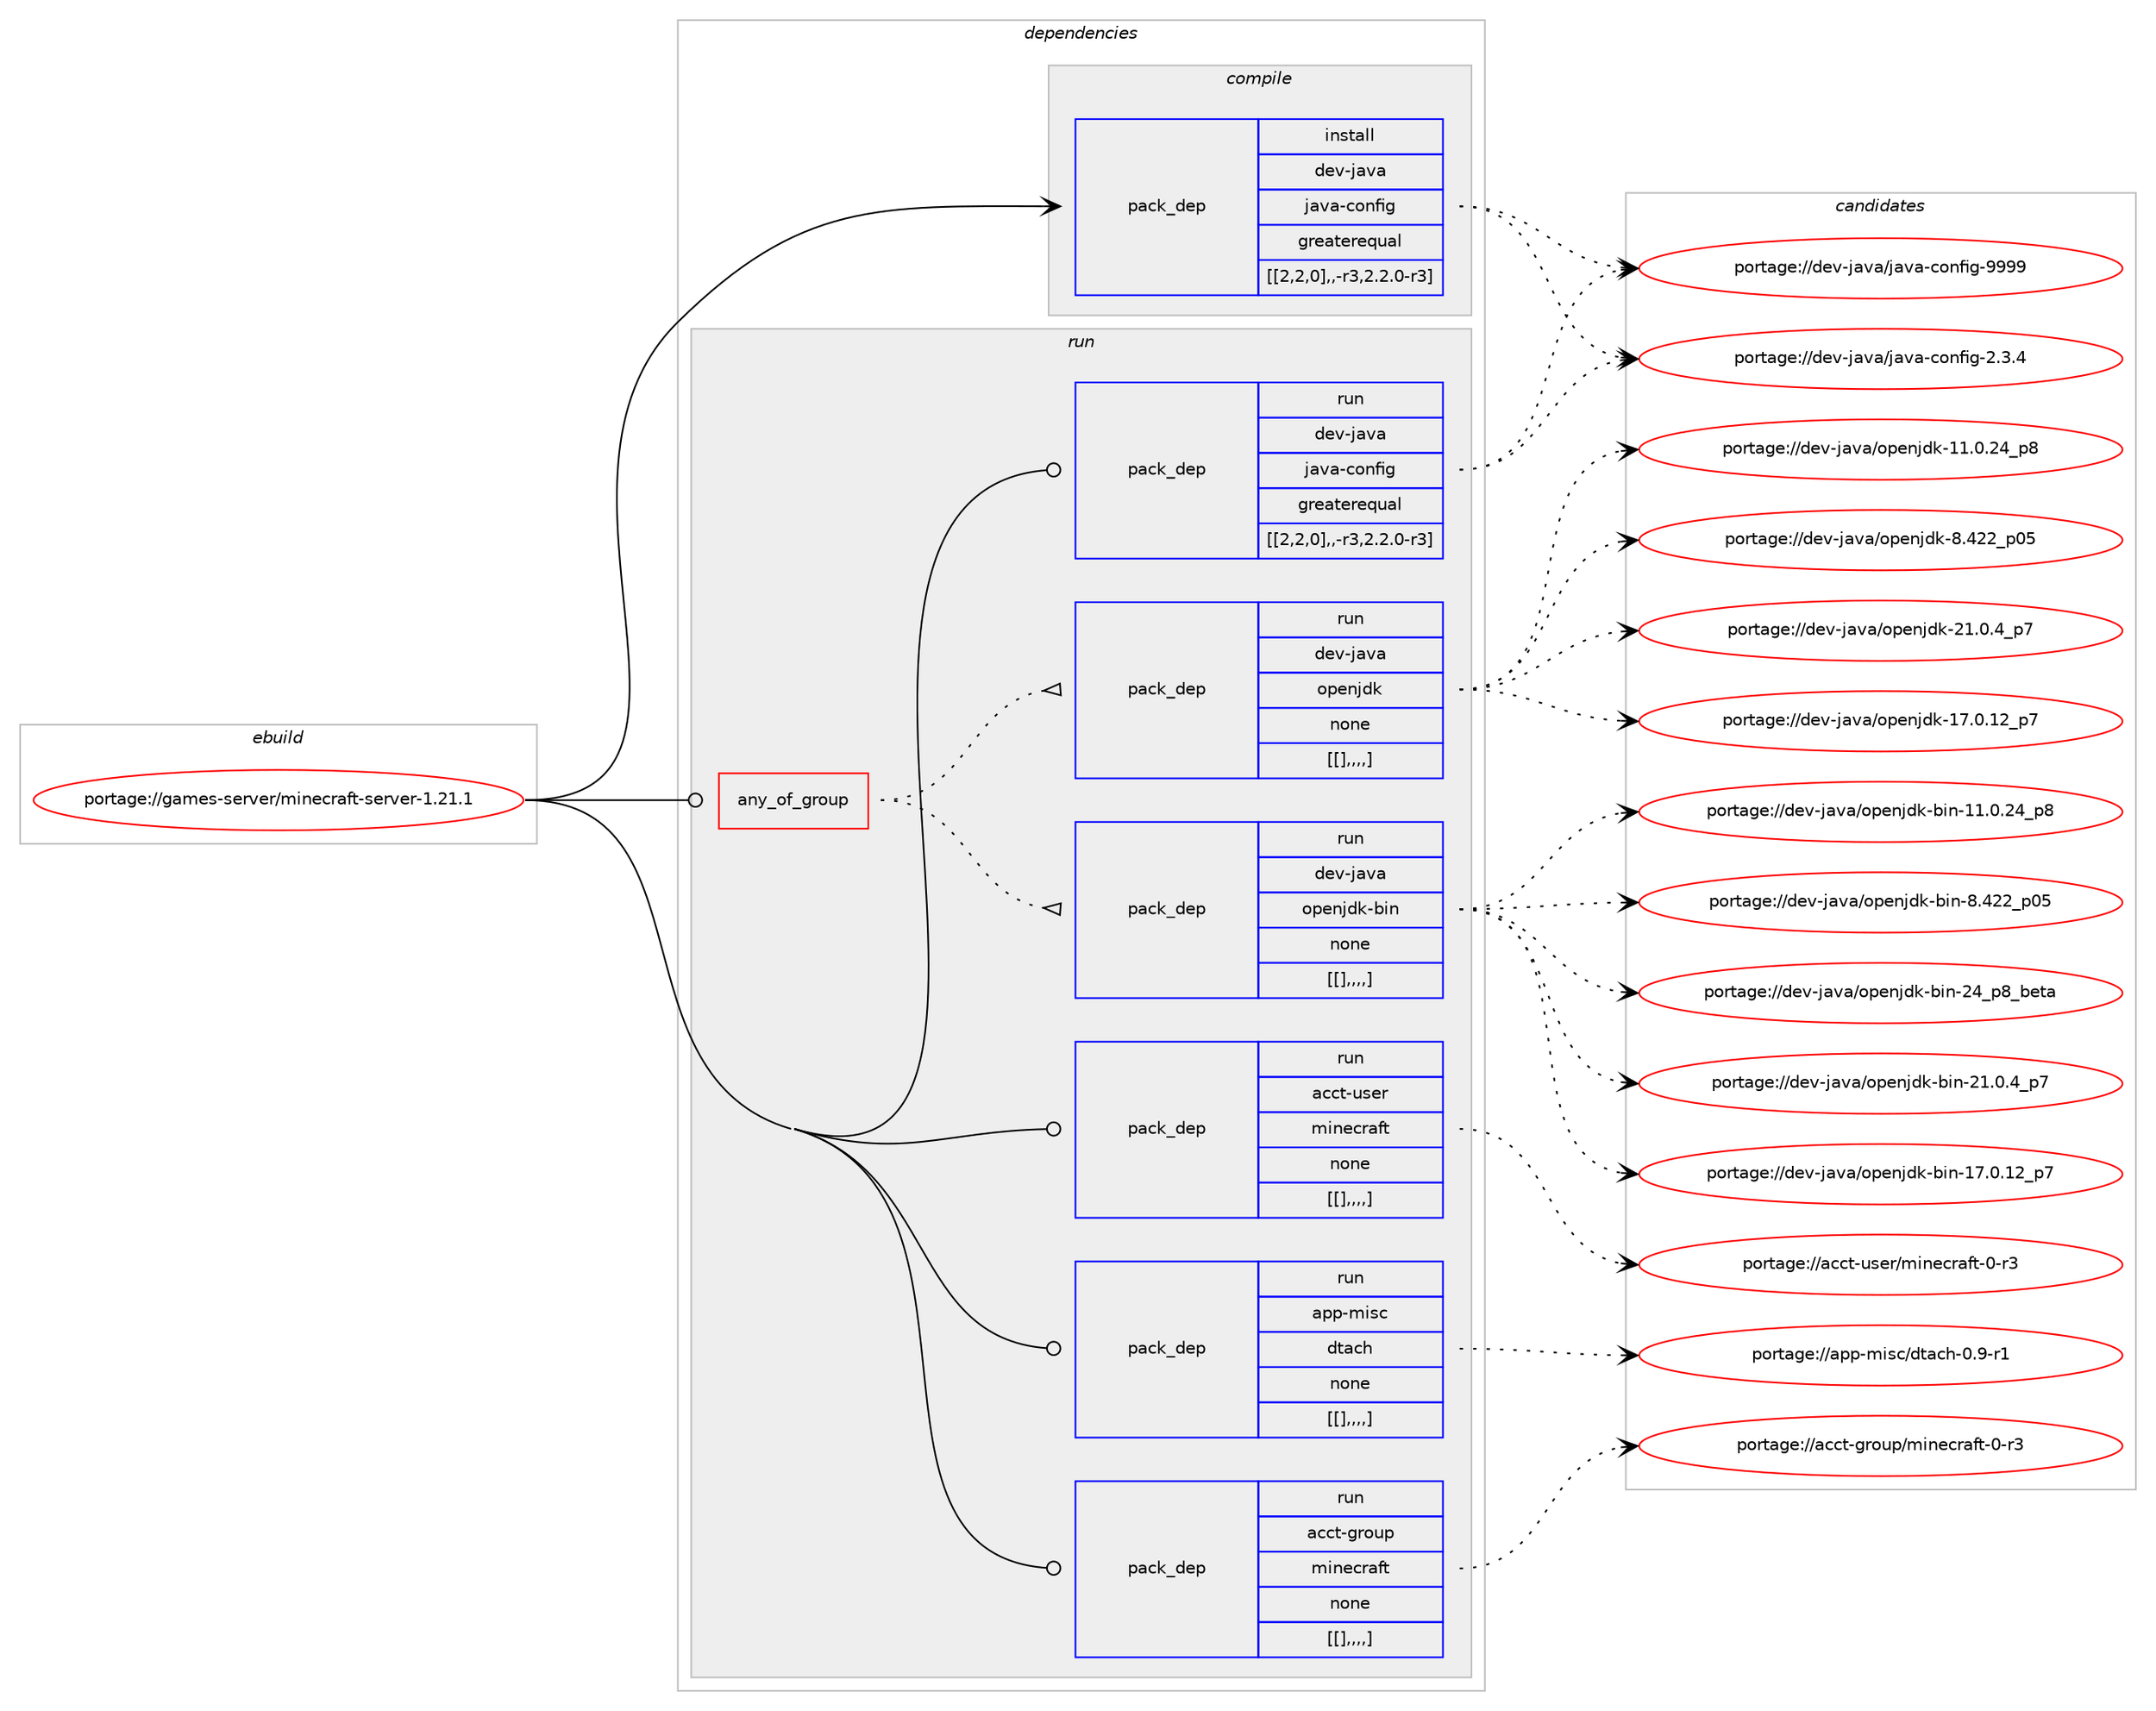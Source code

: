 digraph prolog {

# *************
# Graph options
# *************

newrank=true;
concentrate=true;
compound=true;
graph [rankdir=LR,fontname=Helvetica,fontsize=10,ranksep=1.5];#, ranksep=2.5, nodesep=0.2];
edge  [arrowhead=vee];
node  [fontname=Helvetica,fontsize=10];

# **********
# The ebuild
# **********

subgraph cluster_leftcol {
color=gray;
label=<<i>ebuild</i>>;
id [label="portage://games-server/minecraft-server-1.21.1", color=red, width=4, href="../games-server/minecraft-server-1.21.1.svg"];
}

# ****************
# The dependencies
# ****************

subgraph cluster_midcol {
color=gray;
label=<<i>dependencies</i>>;
subgraph cluster_compile {
fillcolor="#eeeeee";
style=filled;
label=<<i>compile</i>>;
subgraph pack169051 {
dependency236876 [label=<<TABLE BORDER="0" CELLBORDER="1" CELLSPACING="0" CELLPADDING="4" WIDTH="220"><TR><TD ROWSPAN="6" CELLPADDING="30">pack_dep</TD></TR><TR><TD WIDTH="110">install</TD></TR><TR><TD>dev-java</TD></TR><TR><TD>java-config</TD></TR><TR><TD>greaterequal</TD></TR><TR><TD>[[2,2,0],,-r3,2.2.0-r3]</TD></TR></TABLE>>, shape=none, color=blue];
}
id:e -> dependency236876:w [weight=20,style="solid",arrowhead="vee"];
}
subgraph cluster_compileandrun {
fillcolor="#eeeeee";
style=filled;
label=<<i>compile and run</i>>;
}
subgraph cluster_run {
fillcolor="#eeeeee";
style=filled;
label=<<i>run</i>>;
subgraph any1342 {
dependency236877 [label=<<TABLE BORDER="0" CELLBORDER="1" CELLSPACING="0" CELLPADDING="4"><TR><TD CELLPADDING="10">any_of_group</TD></TR></TABLE>>, shape=none, color=red];subgraph pack169052 {
dependency236878 [label=<<TABLE BORDER="0" CELLBORDER="1" CELLSPACING="0" CELLPADDING="4" WIDTH="220"><TR><TD ROWSPAN="6" CELLPADDING="30">pack_dep</TD></TR><TR><TD WIDTH="110">run</TD></TR><TR><TD>dev-java</TD></TR><TR><TD>openjdk</TD></TR><TR><TD>none</TD></TR><TR><TD>[[],,,,]</TD></TR></TABLE>>, shape=none, color=blue];
}
dependency236877:e -> dependency236878:w [weight=20,style="dotted",arrowhead="oinv"];
subgraph pack169053 {
dependency236879 [label=<<TABLE BORDER="0" CELLBORDER="1" CELLSPACING="0" CELLPADDING="4" WIDTH="220"><TR><TD ROWSPAN="6" CELLPADDING="30">pack_dep</TD></TR><TR><TD WIDTH="110">run</TD></TR><TR><TD>dev-java</TD></TR><TR><TD>openjdk-bin</TD></TR><TR><TD>none</TD></TR><TR><TD>[[],,,,]</TD></TR></TABLE>>, shape=none, color=blue];
}
dependency236877:e -> dependency236879:w [weight=20,style="dotted",arrowhead="oinv"];
}
id:e -> dependency236877:w [weight=20,style="solid",arrowhead="odot"];
subgraph pack169054 {
dependency236880 [label=<<TABLE BORDER="0" CELLBORDER="1" CELLSPACING="0" CELLPADDING="4" WIDTH="220"><TR><TD ROWSPAN="6" CELLPADDING="30">pack_dep</TD></TR><TR><TD WIDTH="110">run</TD></TR><TR><TD>acct-group</TD></TR><TR><TD>minecraft</TD></TR><TR><TD>none</TD></TR><TR><TD>[[],,,,]</TD></TR></TABLE>>, shape=none, color=blue];
}
id:e -> dependency236880:w [weight=20,style="solid",arrowhead="odot"];
subgraph pack169055 {
dependency236881 [label=<<TABLE BORDER="0" CELLBORDER="1" CELLSPACING="0" CELLPADDING="4" WIDTH="220"><TR><TD ROWSPAN="6" CELLPADDING="30">pack_dep</TD></TR><TR><TD WIDTH="110">run</TD></TR><TR><TD>acct-user</TD></TR><TR><TD>minecraft</TD></TR><TR><TD>none</TD></TR><TR><TD>[[],,,,]</TD></TR></TABLE>>, shape=none, color=blue];
}
id:e -> dependency236881:w [weight=20,style="solid",arrowhead="odot"];
subgraph pack169056 {
dependency236882 [label=<<TABLE BORDER="0" CELLBORDER="1" CELLSPACING="0" CELLPADDING="4" WIDTH="220"><TR><TD ROWSPAN="6" CELLPADDING="30">pack_dep</TD></TR><TR><TD WIDTH="110">run</TD></TR><TR><TD>app-misc</TD></TR><TR><TD>dtach</TD></TR><TR><TD>none</TD></TR><TR><TD>[[],,,,]</TD></TR></TABLE>>, shape=none, color=blue];
}
id:e -> dependency236882:w [weight=20,style="solid",arrowhead="odot"];
subgraph pack169057 {
dependency236883 [label=<<TABLE BORDER="0" CELLBORDER="1" CELLSPACING="0" CELLPADDING="4" WIDTH="220"><TR><TD ROWSPAN="6" CELLPADDING="30">pack_dep</TD></TR><TR><TD WIDTH="110">run</TD></TR><TR><TD>dev-java</TD></TR><TR><TD>java-config</TD></TR><TR><TD>greaterequal</TD></TR><TR><TD>[[2,2,0],,-r3,2.2.0-r3]</TD></TR></TABLE>>, shape=none, color=blue];
}
id:e -> dependency236883:w [weight=20,style="solid",arrowhead="odot"];
}
}

# **************
# The candidates
# **************

subgraph cluster_choices {
rank=same;
color=gray;
label=<<i>candidates</i>>;

subgraph choice169051 {
color=black;
nodesep=1;
choice10010111845106971189747106971189745991111101021051034557575757 [label="portage://dev-java/java-config-9999", color=red, width=4,href="../dev-java/java-config-9999.svg"];
choice1001011184510697118974710697118974599111110102105103455046514652 [label="portage://dev-java/java-config-2.3.4", color=red, width=4,href="../dev-java/java-config-2.3.4.svg"];
dependency236876:e -> choice10010111845106971189747106971189745991111101021051034557575757:w [style=dotted,weight="100"];
dependency236876:e -> choice1001011184510697118974710697118974599111110102105103455046514652:w [style=dotted,weight="100"];
}
subgraph choice169052 {
color=black;
nodesep=1;
choice10010111845106971189747111112101110106100107455049464846529511255 [label="portage://dev-java/openjdk-21.0.4_p7", color=red, width=4,href="../dev-java/openjdk-21.0.4_p7.svg"];
choice1001011184510697118974711111210111010610010745495546484649509511255 [label="portage://dev-java/openjdk-17.0.12_p7", color=red, width=4,href="../dev-java/openjdk-17.0.12_p7.svg"];
choice1001011184510697118974711111210111010610010745494946484650529511256 [label="portage://dev-java/openjdk-11.0.24_p8", color=red, width=4,href="../dev-java/openjdk-11.0.24_p8.svg"];
choice10010111845106971189747111112101110106100107455646525050951124853 [label="portage://dev-java/openjdk-8.422_p05", color=red, width=4,href="../dev-java/openjdk-8.422_p05.svg"];
dependency236878:e -> choice10010111845106971189747111112101110106100107455049464846529511255:w [style=dotted,weight="100"];
dependency236878:e -> choice1001011184510697118974711111210111010610010745495546484649509511255:w [style=dotted,weight="100"];
dependency236878:e -> choice1001011184510697118974711111210111010610010745494946484650529511256:w [style=dotted,weight="100"];
dependency236878:e -> choice10010111845106971189747111112101110106100107455646525050951124853:w [style=dotted,weight="100"];
}
subgraph choice169053 {
color=black;
nodesep=1;
choice1001011184510697118974711111210111010610010745981051104550529511256959810111697 [label="portage://dev-java/openjdk-bin-24_p8_beta", color=red, width=4,href="../dev-java/openjdk-bin-24_p8_beta.svg"];
choice100101118451069711897471111121011101061001074598105110455049464846529511255 [label="portage://dev-java/openjdk-bin-21.0.4_p7", color=red, width=4,href="../dev-java/openjdk-bin-21.0.4_p7.svg"];
choice10010111845106971189747111112101110106100107459810511045495546484649509511255 [label="portage://dev-java/openjdk-bin-17.0.12_p7", color=red, width=4,href="../dev-java/openjdk-bin-17.0.12_p7.svg"];
choice10010111845106971189747111112101110106100107459810511045494946484650529511256 [label="portage://dev-java/openjdk-bin-11.0.24_p8", color=red, width=4,href="../dev-java/openjdk-bin-11.0.24_p8.svg"];
choice100101118451069711897471111121011101061001074598105110455646525050951124853 [label="portage://dev-java/openjdk-bin-8.422_p05", color=red, width=4,href="../dev-java/openjdk-bin-8.422_p05.svg"];
dependency236879:e -> choice1001011184510697118974711111210111010610010745981051104550529511256959810111697:w [style=dotted,weight="100"];
dependency236879:e -> choice100101118451069711897471111121011101061001074598105110455049464846529511255:w [style=dotted,weight="100"];
dependency236879:e -> choice10010111845106971189747111112101110106100107459810511045495546484649509511255:w [style=dotted,weight="100"];
dependency236879:e -> choice10010111845106971189747111112101110106100107459810511045494946484650529511256:w [style=dotted,weight="100"];
dependency236879:e -> choice100101118451069711897471111121011101061001074598105110455646525050951124853:w [style=dotted,weight="100"];
}
subgraph choice169054 {
color=black;
nodesep=1;
choice9799991164510311411111711247109105110101991149710211645484511451 [label="portage://acct-group/minecraft-0-r3", color=red, width=4,href="../acct-group/minecraft-0-r3.svg"];
dependency236880:e -> choice9799991164510311411111711247109105110101991149710211645484511451:w [style=dotted,weight="100"];
}
subgraph choice169055 {
color=black;
nodesep=1;
choice9799991164511711510111447109105110101991149710211645484511451 [label="portage://acct-user/minecraft-0-r3", color=red, width=4,href="../acct-user/minecraft-0-r3.svg"];
dependency236881:e -> choice9799991164511711510111447109105110101991149710211645484511451:w [style=dotted,weight="100"];
}
subgraph choice169056 {
color=black;
nodesep=1;
choice971121124510910511599471001169799104454846574511449 [label="portage://app-misc/dtach-0.9-r1", color=red, width=4,href="../app-misc/dtach-0.9-r1.svg"];
dependency236882:e -> choice971121124510910511599471001169799104454846574511449:w [style=dotted,weight="100"];
}
subgraph choice169057 {
color=black;
nodesep=1;
choice10010111845106971189747106971189745991111101021051034557575757 [label="portage://dev-java/java-config-9999", color=red, width=4,href="../dev-java/java-config-9999.svg"];
choice1001011184510697118974710697118974599111110102105103455046514652 [label="portage://dev-java/java-config-2.3.4", color=red, width=4,href="../dev-java/java-config-2.3.4.svg"];
dependency236883:e -> choice10010111845106971189747106971189745991111101021051034557575757:w [style=dotted,weight="100"];
dependency236883:e -> choice1001011184510697118974710697118974599111110102105103455046514652:w [style=dotted,weight="100"];
}
}

}
